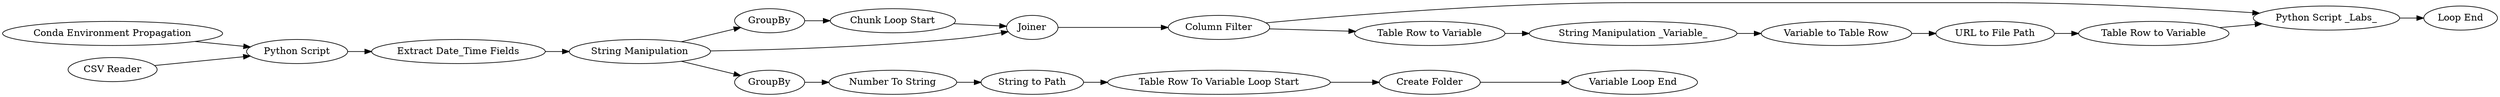 digraph {
	10 -> 30
	7 -> 8
	23 -> 29
	4 -> 3
	19 -> 14
	8 -> 9
	29 -> 26
	18 -> 19
	20 -> 23
	26 -> 27
	14 -> 15
	27 -> 30
	15 -> 16
	3 -> 5
	30 -> 11
	10 -> 20
	6 -> 7
	6 -> 18
	5 -> 6
	9 -> 10
	6 -> 9
	16 -> 17
	1 -> 3
	27 [label="Table Row to Variable"]
	7 [label=GroupBy]
	9 [label=Joiner]
	18 [label=GroupBy]
	26 [label="URL to File Path"]
	8 [label="Chunk Loop Start"]
	17 [label="Variable Loop End"]
	3 [label="Python Script"]
	19 [label="Number To String"]
	6 [label="String Manipulation"]
	15 [label="Table Row To Variable Loop Start"]
	10 [label="Column Filter"]
	16 [label="Create Folder"]
	1 [label="CSV Reader"]
	23 [label="String Manipulation _Variable_"]
	4 [label="Conda Environment Propagation"]
	11 [label="Loop End"]
	14 [label="String to Path"]
	5 [label="Extract Date_Time Fields"]
	20 [label="Table Row to Variable"]
	29 [label="Variable to Table Row"]
	30 [label="Python Script _Labs_"]
	rankdir=LR
}
